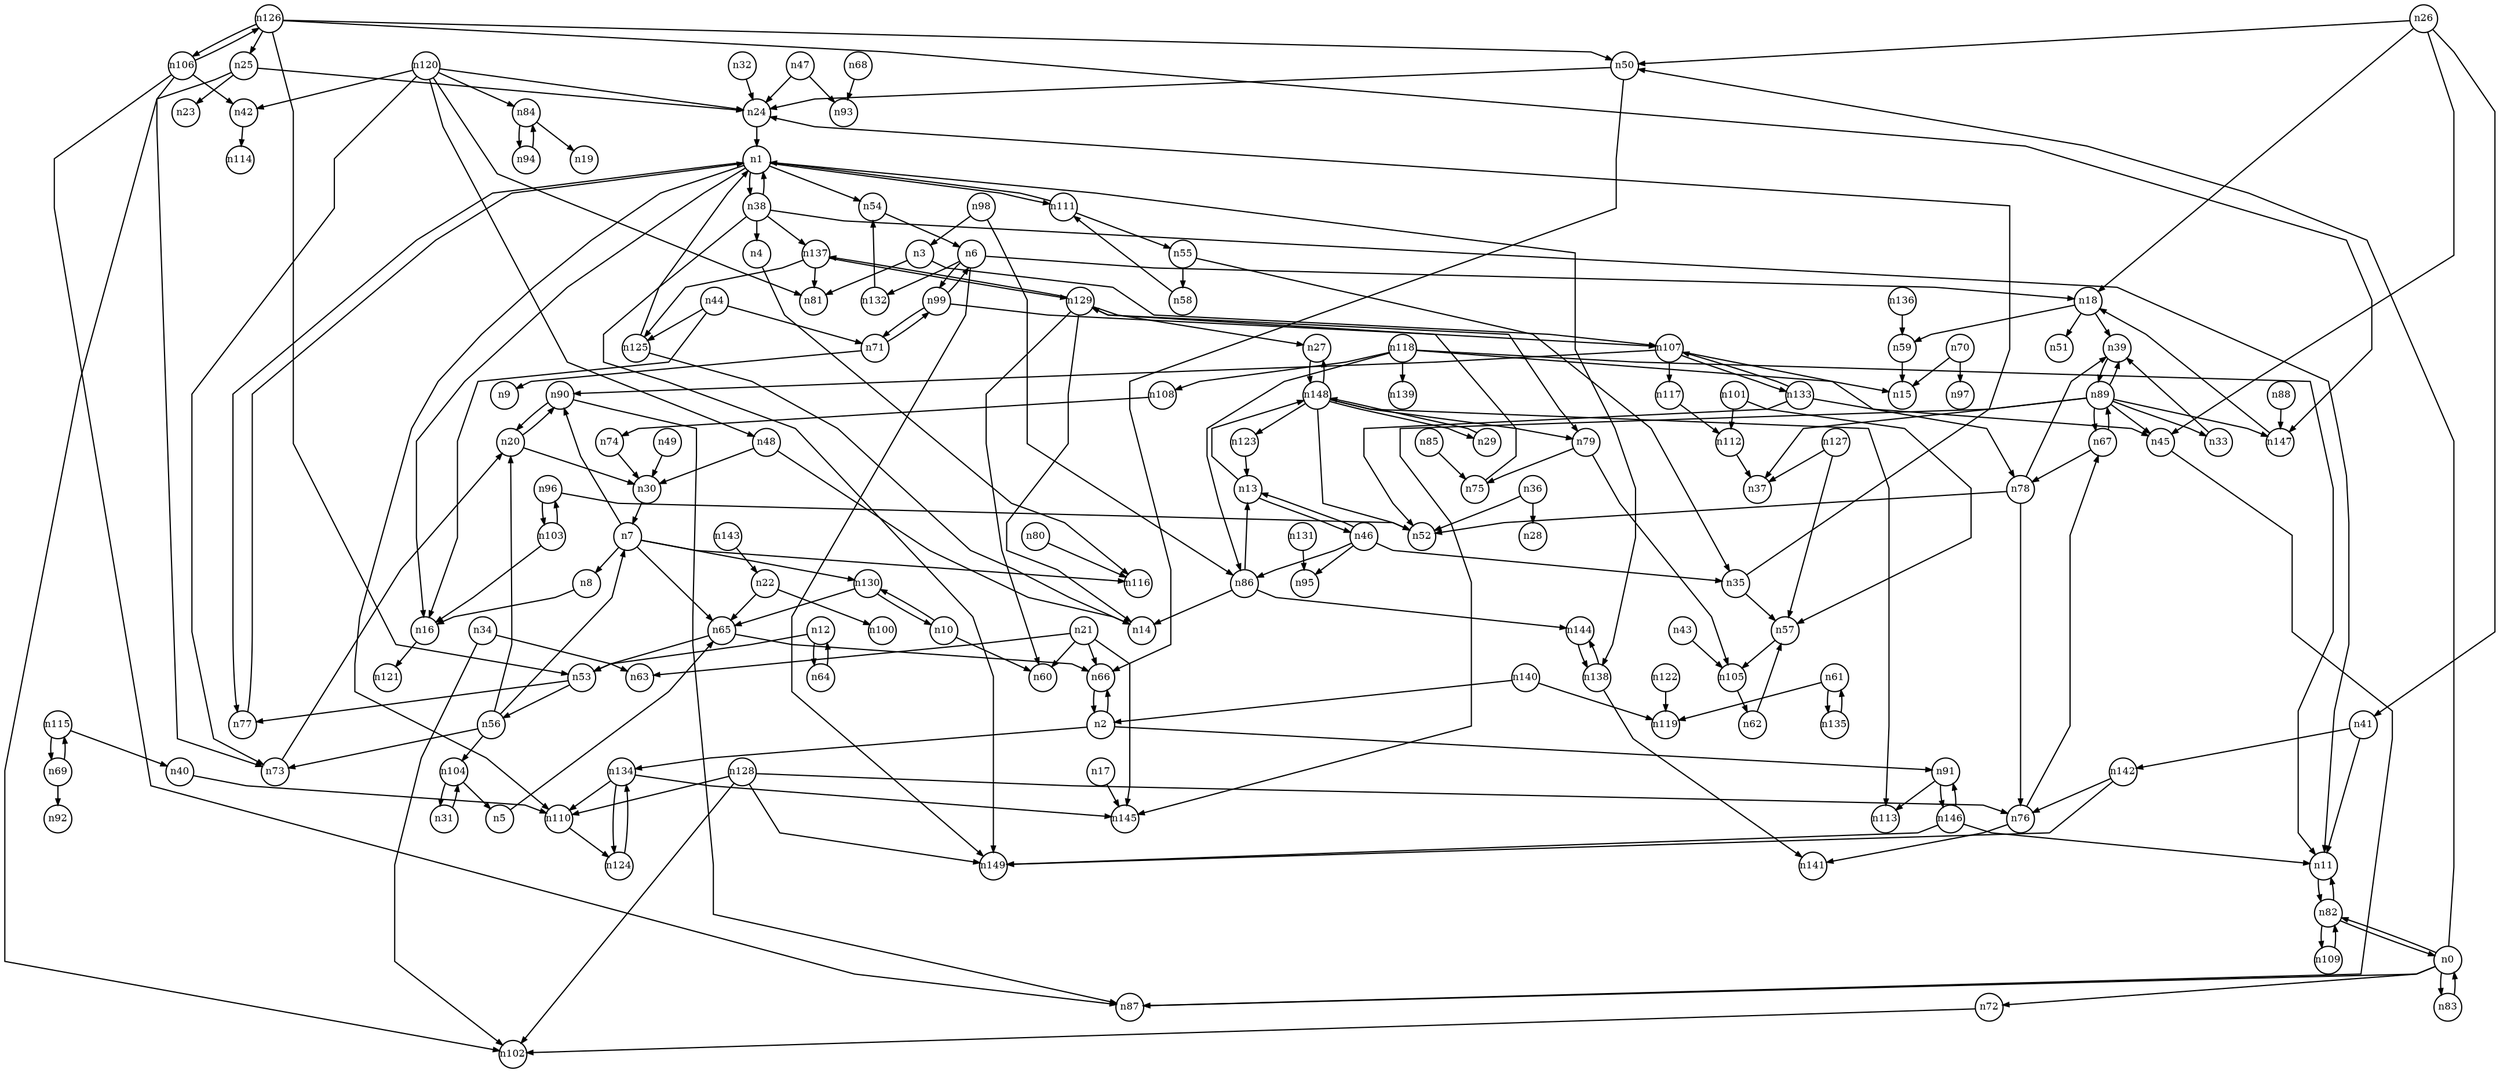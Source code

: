 digraph G{
splines=polyline;
ranksep=0.22;
nodesep=0.22;
nodesize=0.32;
fontsize=8
edge [arrowsize=0.5]
node [fontsize=8 shape=circle width=0.32 fixedsize=shape];

n50 -> n24
n50 -> n66
n0 -> n50
n0 -> n72
n0 -> n83
n0 -> n87
n0 -> n82
n72 -> n102
n83 -> n0
n16 -> n121
n1 -> n16
n1 -> n38
n1 -> n54
n1 -> n77
n1 -> n110
n1 -> n111
n1 -> n138
n38 -> n4
n38 -> n11
n38 -> n137
n38 -> n149
n38 -> n1
n54 -> n6
n77 -> n1
n110 -> n124
n111 -> n55
n111 -> n1
n138 -> n141
n138 -> n144
n66 -> n2
n2 -> n66
n2 -> n91
n2 -> n134
n91 -> n113
n91 -> n146
n134 -> n110
n134 -> n145
n134 -> n124
n3 -> n81
n3 -> n107
n107 -> n78
n107 -> n90
n107 -> n117
n107 -> n133
n4 -> n116
n65 -> n53
n65 -> n66
n5 -> n65
n18 -> n51
n18 -> n59
n18 -> n39
n6 -> n18
n6 -> n99
n6 -> n132
n6 -> n149
n99 -> n71
n99 -> n107
n99 -> n6
n132 -> n54
n8 -> n16
n7 -> n8
n7 -> n65
n7 -> n90
n7 -> n116
n7 -> n130
n90 -> n87
n90 -> n20
n130 -> n10
n130 -> n65
n10 -> n60
n10 -> n130
n53 -> n56
n53 -> n77
n12 -> n53
n12 -> n64
n46 -> n35
n46 -> n86
n46 -> n95
n46 -> n13
n13 -> n46
n13 -> n148
n148 -> n27
n148 -> n29
n148 -> n52
n148 -> n79
n148 -> n113
n148 -> n123
n17 -> n145
n59 -> n15
n30 -> n7
n20 -> n30
n20 -> n90
n21 -> n60
n21 -> n63
n21 -> n66
n21 -> n145
n22 -> n65
n22 -> n100
n25 -> n23
n25 -> n24
n25 -> n102
n24 -> n1
n26 -> n18
n26 -> n41
n26 -> n45
n26 -> n50
n41 -> n11
n41 -> n142
n45 -> n87
n32 -> n24
n34 -> n63
n34 -> n102
n35 -> n24
n35 -> n57
n57 -> n105
n36 -> n28
n36 -> n52
n11 -> n82
n137 -> n81
n137 -> n125
n137 -> n129
n89 -> n33
n89 -> n37
n89 -> n45
n89 -> n67
n89 -> n145
n89 -> n147
n89 -> n39
n39 -> n89
n40 -> n110
n142 -> n76
n142 -> n149
n42 -> n114
n105 -> n62
n43 -> n105
n44 -> n16
n44 -> n71
n44 -> n125
n71 -> n9
n71 -> n99
n125 -> n14
n125 -> n1
n86 -> n14
n86 -> n144
n86 -> n13
n47 -> n24
n47 -> n93
n48 -> n14
n48 -> n30
n49 -> n30
n56 -> n20
n56 -> n73
n56 -> n104
n56 -> n7
n55 -> n35
n55 -> n58
n58 -> n111
n73 -> n20
n104 -> n31
n104 -> n5
n61 -> n119
n61 -> n135
n62 -> n57
n64 -> n12
n78 -> n52
n78 -> n76
n78 -> n39
n67 -> n78
n67 -> n89
n68 -> n93
n69 -> n92
n69 -> n115
n70 -> n15
n70 -> n97
n74 -> n30
n76 -> n141
n76 -> n67
n75 -> n129
n79 -> n75
n79 -> n105
n80 -> n116
n82 -> n0
n82 -> n11
n82 -> n109
n109 -> n82
n84 -> n19
n84 -> n94
n85 -> n75
n144 -> n138
n147 -> n18
n88 -> n147
n33 -> n39
n94 -> n84
n96 -> n52
n96 -> n103
n103 -> n16
n103 -> n96
n98 -> n3
n98 -> n86
n101 -> n57
n101 -> n112
n112 -> n37
n31 -> n104
n106 -> n42
n106 -> n73
n106 -> n87
n106 -> n126
n117 -> n112
n108 -> n74
n115 -> n40
n115 -> n69
n118 -> n11
n118 -> n15
n118 -> n86
n118 -> n108
n118 -> n139
n120 -> n24
n120 -> n42
n120 -> n48
n120 -> n73
n120 -> n81
n120 -> n84
n122 -> n119
n124 -> n134
n126 -> n25
n126 -> n50
n126 -> n53
n126 -> n106
n126 -> n147
n127 -> n37
n127 -> n57
n128 -> n76
n128 -> n102
n128 -> n110
n128 -> n149
n129 -> n14
n129 -> n27
n129 -> n60
n129 -> n79
n129 -> n137
n27 -> n148
n131 -> n95
n133 -> n45
n133 -> n52
n133 -> n107
n135 -> n61
n136 -> n59
n140 -> n2
n140 -> n119
n143 -> n22
n146 -> n11
n146 -> n91
n146 -> n149
n29 -> n148
n123 -> n13
}
